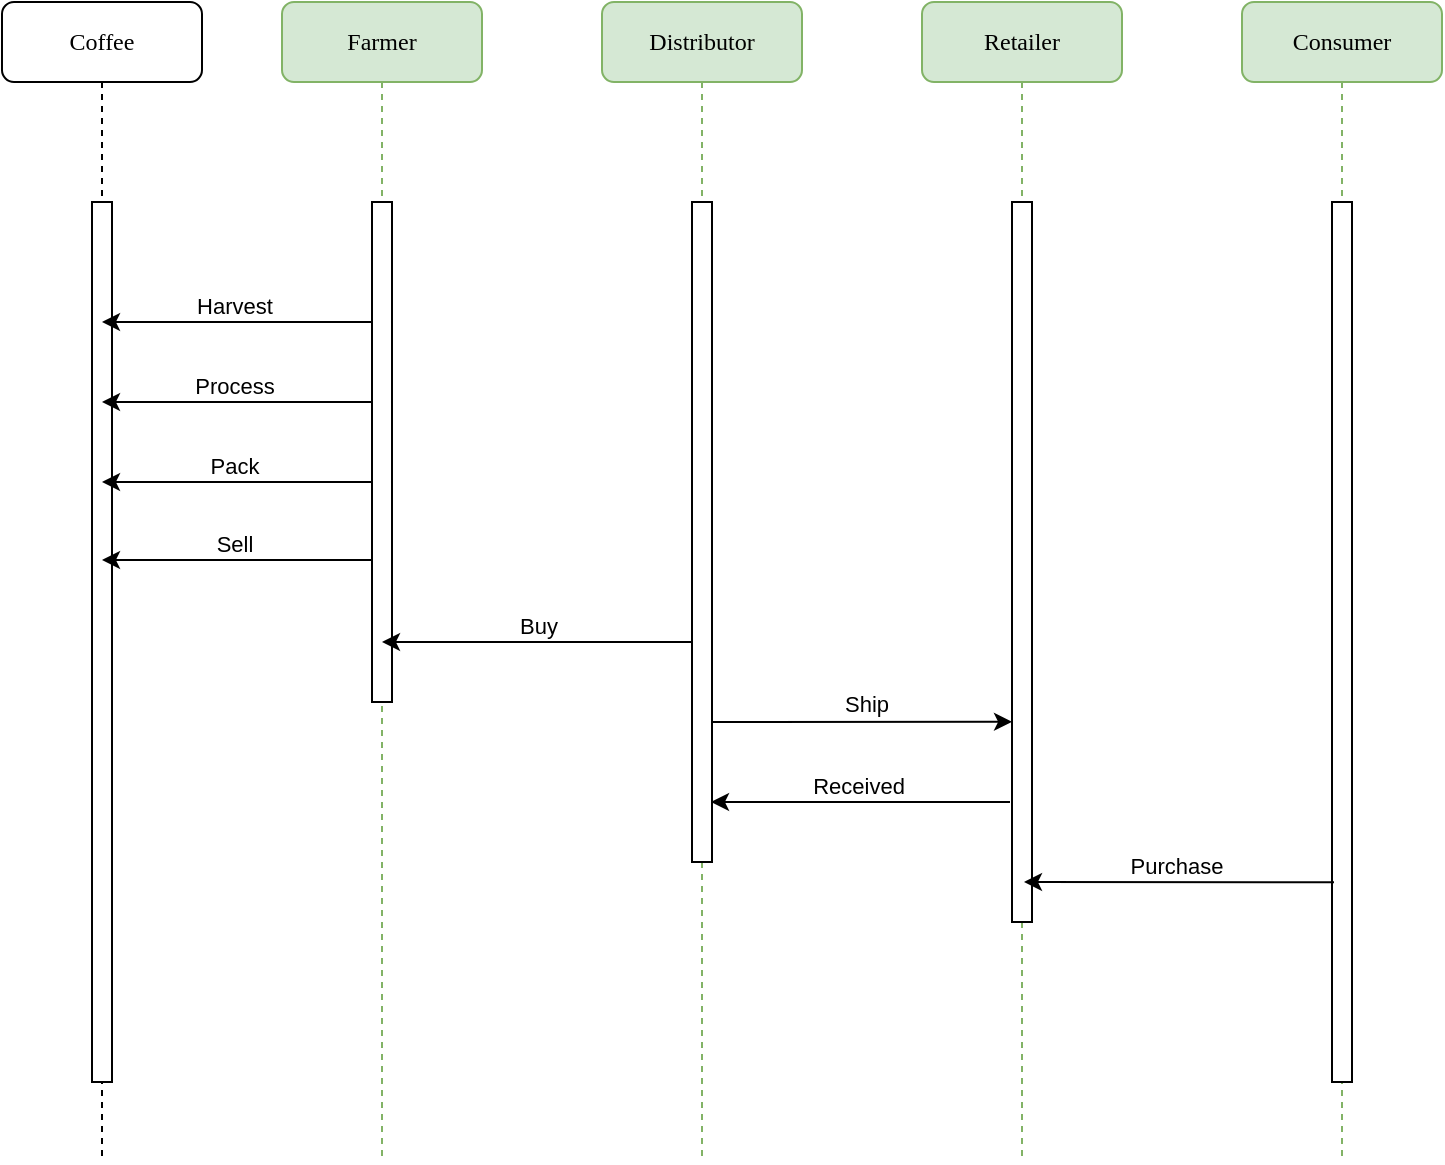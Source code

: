 <mxfile version="14.9.8" type="device"><diagram name="Page-1" id="13e1069c-82ec-6db2-03f1-153e76fe0fe0"><mxGraphModel dx="1186" dy="610" grid="1" gridSize="10" guides="1" tooltips="1" connect="1" arrows="1" fold="1" page="1" pageScale="1" pageWidth="1100" pageHeight="850" background="none" math="0" shadow="0"><root><mxCell id="0"/><mxCell id="1" parent="0"/><mxCell id="7baba1c4bc27f4b0-2" value="Farmer" style="shape=umlLifeline;perimeter=lifelinePerimeter;whiteSpace=wrap;html=1;container=1;collapsible=0;recursiveResize=0;outlineConnect=0;rounded=1;shadow=0;comic=0;labelBackgroundColor=none;strokeWidth=1;fontFamily=Verdana;fontSize=12;align=center;fillColor=#d5e8d4;strokeColor=#82b366;" parent="1" vertex="1"><mxGeometry x="240" y="80" width="100" height="580" as="geometry"/></mxCell><mxCell id="7baba1c4bc27f4b0-10" value="" style="html=1;points=[];perimeter=orthogonalPerimeter;rounded=0;shadow=0;comic=0;labelBackgroundColor=none;strokeWidth=1;fontFamily=Verdana;fontSize=12;align=center;" parent="7baba1c4bc27f4b0-2" vertex="1"><mxGeometry x="45" y="100" width="10" height="250" as="geometry"/></mxCell><mxCell id="7baba1c4bc27f4b0-3" value="Distributor" style="shape=umlLifeline;perimeter=lifelinePerimeter;whiteSpace=wrap;html=1;container=1;collapsible=0;recursiveResize=0;outlineConnect=0;rounded=1;shadow=0;comic=0;labelBackgroundColor=none;strokeWidth=1;fontFamily=Verdana;fontSize=12;align=center;fillColor=#d5e8d4;strokeColor=#82b366;" parent="1" vertex="1"><mxGeometry x="400" y="80" width="100" height="580" as="geometry"/></mxCell><mxCell id="7baba1c4bc27f4b0-4" value="Retailer" style="shape=umlLifeline;perimeter=lifelinePerimeter;whiteSpace=wrap;html=1;container=1;collapsible=0;recursiveResize=0;outlineConnect=0;rounded=1;shadow=0;comic=0;labelBackgroundColor=none;strokeWidth=1;fontFamily=Verdana;fontSize=12;align=center;fillColor=#d5e8d4;strokeColor=#82b366;" parent="1" vertex="1"><mxGeometry x="560" y="80" width="100" height="580" as="geometry"/></mxCell><mxCell id="7baba1c4bc27f4b0-5" value="Consumer" style="shape=umlLifeline;perimeter=lifelinePerimeter;whiteSpace=wrap;html=1;container=1;collapsible=0;recursiveResize=0;outlineConnect=0;rounded=1;shadow=0;comic=0;labelBackgroundColor=none;strokeWidth=1;fontFamily=Verdana;fontSize=12;align=center;fillColor=#d5e8d4;strokeColor=#82b366;" parent="1" vertex="1"><mxGeometry x="720" y="80" width="100" height="580" as="geometry"/></mxCell><mxCell id="7baba1c4bc27f4b0-8" value="Coffee" style="shape=umlLifeline;perimeter=lifelinePerimeter;whiteSpace=wrap;html=1;container=1;collapsible=0;recursiveResize=0;outlineConnect=0;rounded=1;shadow=0;comic=0;labelBackgroundColor=none;strokeWidth=1;fontFamily=Verdana;fontSize=12;align=center;" parent="1" vertex="1"><mxGeometry x="100" y="80" width="100" height="580" as="geometry"/></mxCell><mxCell id="7baba1c4bc27f4b0-9" value="" style="html=1;points=[];perimeter=orthogonalPerimeter;rounded=0;shadow=0;comic=0;labelBackgroundColor=none;strokeWidth=1;fontFamily=Verdana;fontSize=12;align=center;" parent="7baba1c4bc27f4b0-8" vertex="1"><mxGeometry x="45" y="100" width="10" height="440" as="geometry"/></mxCell><mxCell id="7baba1c4bc27f4b0-16" value="" style="html=1;points=[];perimeter=orthogonalPerimeter;rounded=0;shadow=0;comic=0;labelBackgroundColor=none;strokeWidth=1;fontFamily=Verdana;fontSize=12;align=center;" parent="1" vertex="1"><mxGeometry x="605" y="180" width="10" height="360" as="geometry"/></mxCell><mxCell id="ZOB3nEQ1uE_jERuXA3bp-1" value="" style="endArrow=classic;html=1;exitX=0;exitY=0.161;exitDx=0;exitDy=0;exitPerimeter=0;" edge="1" parent="1"><mxGeometry width="50" height="50" relative="1" as="geometry"><mxPoint x="285" y="240.03" as="sourcePoint"/><mxPoint x="150" y="240" as="targetPoint"/></mxGeometry></mxCell><mxCell id="ZOB3nEQ1uE_jERuXA3bp-2" value="Harvest" style="edgeLabel;html=1;align=center;verticalAlign=bottom;resizable=0;points=[];" vertex="1" connectable="0" parent="ZOB3nEQ1uE_jERuXA3bp-1"><mxGeometry x="0.022" relative="1" as="geometry"><mxPoint as="offset"/></mxGeometry></mxCell><mxCell id="ZOB3nEQ1uE_jERuXA3bp-3" value="" style="endArrow=classic;html=1;exitX=0;exitY=0.161;exitDx=0;exitDy=0;exitPerimeter=0;" edge="1" parent="1"><mxGeometry width="50" height="50" relative="1" as="geometry"><mxPoint x="285" y="280.03" as="sourcePoint"/><mxPoint x="150" y="280" as="targetPoint"/></mxGeometry></mxCell><mxCell id="ZOB3nEQ1uE_jERuXA3bp-4" value="Process" style="edgeLabel;html=1;align=center;verticalAlign=bottom;resizable=0;points=[];" vertex="1" connectable="0" parent="ZOB3nEQ1uE_jERuXA3bp-3"><mxGeometry x="0.022" relative="1" as="geometry"><mxPoint as="offset"/></mxGeometry></mxCell><mxCell id="ZOB3nEQ1uE_jERuXA3bp-5" value="" style="endArrow=classic;html=1;exitX=0;exitY=0.161;exitDx=0;exitDy=0;exitPerimeter=0;" edge="1" parent="1"><mxGeometry width="50" height="50" relative="1" as="geometry"><mxPoint x="285" y="320.03" as="sourcePoint"/><mxPoint x="150" y="320" as="targetPoint"/></mxGeometry></mxCell><mxCell id="ZOB3nEQ1uE_jERuXA3bp-6" value="Pack" style="edgeLabel;html=1;align=center;verticalAlign=bottom;resizable=0;points=[];" vertex="1" connectable="0" parent="ZOB3nEQ1uE_jERuXA3bp-5"><mxGeometry x="0.022" relative="1" as="geometry"><mxPoint as="offset"/></mxGeometry></mxCell><mxCell id="ZOB3nEQ1uE_jERuXA3bp-7" value="" style="endArrow=classic;html=1;exitX=0;exitY=0.161;exitDx=0;exitDy=0;exitPerimeter=0;" edge="1" parent="1"><mxGeometry width="50" height="50" relative="1" as="geometry"><mxPoint x="285" y="359.03" as="sourcePoint"/><mxPoint x="150" y="359" as="targetPoint"/></mxGeometry></mxCell><mxCell id="ZOB3nEQ1uE_jERuXA3bp-8" value="Sell" style="edgeLabel;html=1;align=center;verticalAlign=bottom;resizable=0;points=[];" vertex="1" connectable="0" parent="ZOB3nEQ1uE_jERuXA3bp-7"><mxGeometry x="0.022" relative="1" as="geometry"><mxPoint as="offset"/></mxGeometry></mxCell><mxCell id="ZOB3nEQ1uE_jERuXA3bp-9" value="" style="endArrow=classic;html=1;" edge="1" parent="1" source="7baba1c4bc27f4b0-3"><mxGeometry width="50" height="50" relative="1" as="geometry"><mxPoint x="425" y="400.03" as="sourcePoint"/><mxPoint x="290" y="400" as="targetPoint"/></mxGeometry></mxCell><mxCell id="ZOB3nEQ1uE_jERuXA3bp-10" value="Buy" style="edgeLabel;html=1;align=center;verticalAlign=bottom;resizable=0;points=[];" vertex="1" connectable="0" parent="ZOB3nEQ1uE_jERuXA3bp-9"><mxGeometry x="0.022" relative="1" as="geometry"><mxPoint as="offset"/></mxGeometry></mxCell><mxCell id="ZOB3nEQ1uE_jERuXA3bp-11" value="" style="html=1;points=[];perimeter=orthogonalPerimeter;rounded=0;shadow=0;comic=0;labelBackgroundColor=none;strokeWidth=1;fontFamily=Verdana;fontSize=12;align=center;" vertex="1" parent="1"><mxGeometry x="445" y="180" width="10" height="330" as="geometry"/></mxCell><mxCell id="ZOB3nEQ1uE_jERuXA3bp-12" value="" style="endArrow=classic;html=1;entryX=0;entryY=0.722;entryDx=0;entryDy=0;entryPerimeter=0;" edge="1" parent="1" target="7baba1c4bc27f4b0-16"><mxGeometry width="50" height="50" relative="1" as="geometry"><mxPoint x="455" y="440" as="sourcePoint"/><mxPoint x="600" y="440" as="targetPoint"/></mxGeometry></mxCell><mxCell id="ZOB3nEQ1uE_jERuXA3bp-13" value="Ship" style="edgeLabel;html=1;align=center;verticalAlign=bottom;resizable=0;points=[];" vertex="1" connectable="0" parent="ZOB3nEQ1uE_jERuXA3bp-12"><mxGeometry x="0.022" relative="1" as="geometry"><mxPoint as="offset"/></mxGeometry></mxCell><mxCell id="ZOB3nEQ1uE_jERuXA3bp-14" value="" style="html=1;points=[];perimeter=orthogonalPerimeter;rounded=0;shadow=0;comic=0;labelBackgroundColor=none;strokeWidth=1;fontFamily=Verdana;fontSize=12;align=center;" vertex="1" parent="1"><mxGeometry x="765" y="180" width="10" height="440" as="geometry"/></mxCell><mxCell id="ZOB3nEQ1uE_jERuXA3bp-17" value="" style="endArrow=classic;html=1;" edge="1" parent="1"><mxGeometry width="50" height="50" relative="1" as="geometry"><mxPoint x="604" y="480" as="sourcePoint"/><mxPoint x="454.5" y="480" as="targetPoint"/></mxGeometry></mxCell><mxCell id="ZOB3nEQ1uE_jERuXA3bp-18" value="Received" style="edgeLabel;html=1;align=center;verticalAlign=bottom;resizable=0;points=[];" vertex="1" connectable="0" parent="ZOB3nEQ1uE_jERuXA3bp-17"><mxGeometry x="0.022" relative="1" as="geometry"><mxPoint as="offset"/></mxGeometry></mxCell><mxCell id="ZOB3nEQ1uE_jERuXA3bp-19" value="" style="endArrow=classic;html=1;exitX=0.5;exitY=0.773;exitDx=0;exitDy=0;exitPerimeter=0;" edge="1" parent="1"><mxGeometry width="50" height="50" relative="1" as="geometry"><mxPoint x="766" y="520.12" as="sourcePoint"/><mxPoint x="611" y="520" as="targetPoint"/></mxGeometry></mxCell><mxCell id="ZOB3nEQ1uE_jERuXA3bp-20" value="Purchase" style="edgeLabel;html=1;align=center;verticalAlign=bottom;resizable=0;points=[];" vertex="1" connectable="0" parent="ZOB3nEQ1uE_jERuXA3bp-19"><mxGeometry x="0.022" relative="1" as="geometry"><mxPoint as="offset"/></mxGeometry></mxCell></root></mxGraphModel></diagram></mxfile>